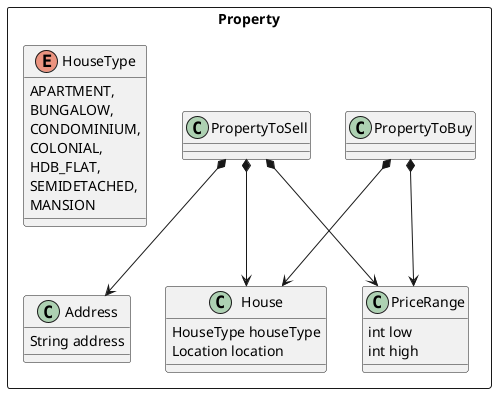@startuml
'https://plantuml.com/class-diagram


Package Property <<Rectangle>>{

class PropertyToBuy
class PropertyToSell

class PriceRange{
int low
int high
}

class Address {
String address
}
class House {
HouseType houseType
Location location
}

enum HouseType {
APARTMENT,
BUNGALOW,
CONDOMINIUM,
COLONIAL,
HDB_FLAT,
SEMIDETACHED,
MANSION
}


}

PropertyToBuy *--> House
PropertyToBuy *--> PriceRange

PropertyToSell *--> House
PropertyToSell *--> PriceRange
PropertyToSell *--> Address


@enduml